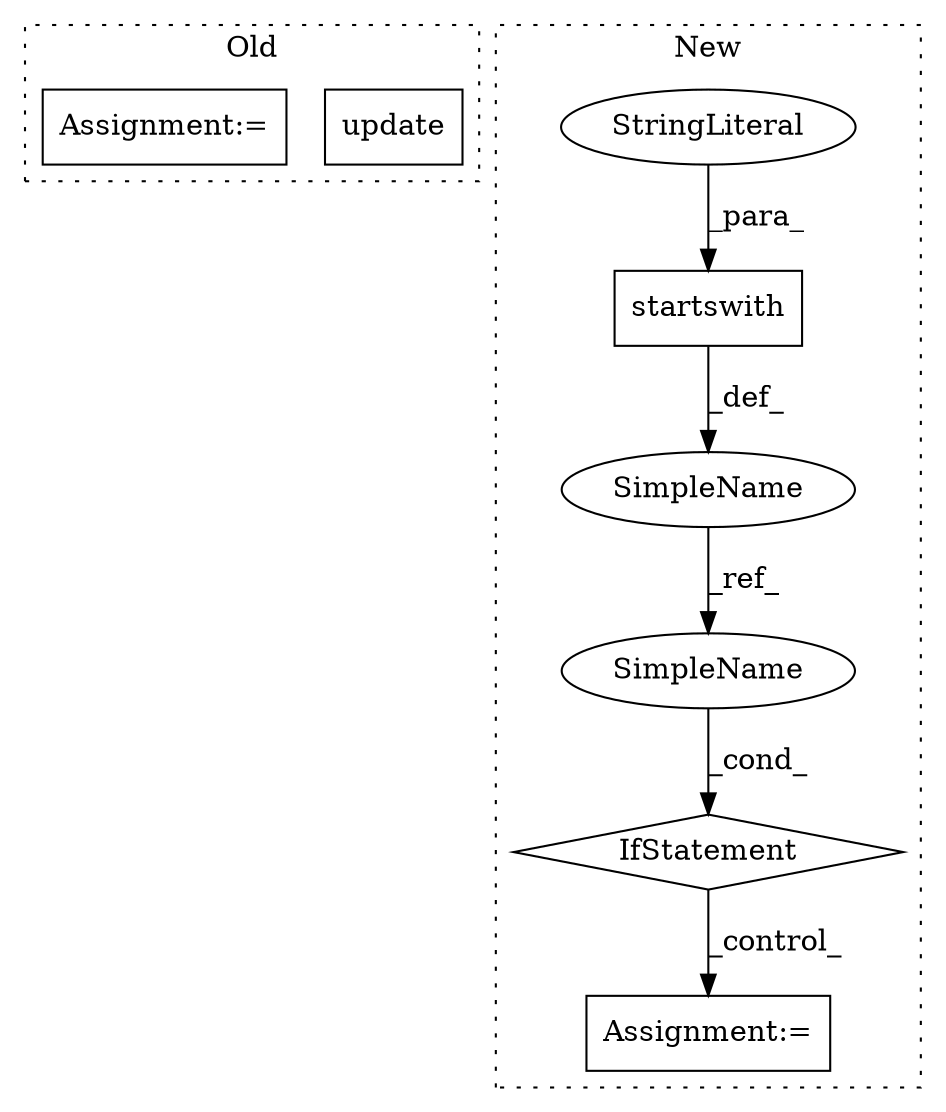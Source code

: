 digraph G {
subgraph cluster0 {
1 [label="update" a="32" s="9220,9232" l="7,1" shape="box"];
7 [label="Assignment:=" a="7" s="9277" l="2" shape="box"];
label = "Old";
style="dotted";
}
subgraph cluster1 {
2 [label="startswith" a="32" s="8988,9009" l="11,1" shape="box"];
3 [label="IfStatement" a="25" s="9016,9026" l="4,2" shape="diamond"];
4 [label="StringLiteral" a="45" s="8999" l="10" shape="ellipse"];
5 [label="Assignment:=" a="7" s="9262" l="1" shape="box"];
6 [label="SimpleName" a="42" s="8965" l="6" shape="ellipse"];
8 [label="SimpleName" a="42" s="9020" l="6" shape="ellipse"];
label = "New";
style="dotted";
}
2 -> 6 [label="_def_"];
3 -> 5 [label="_control_"];
4 -> 2 [label="_para_"];
6 -> 8 [label="_ref_"];
8 -> 3 [label="_cond_"];
}